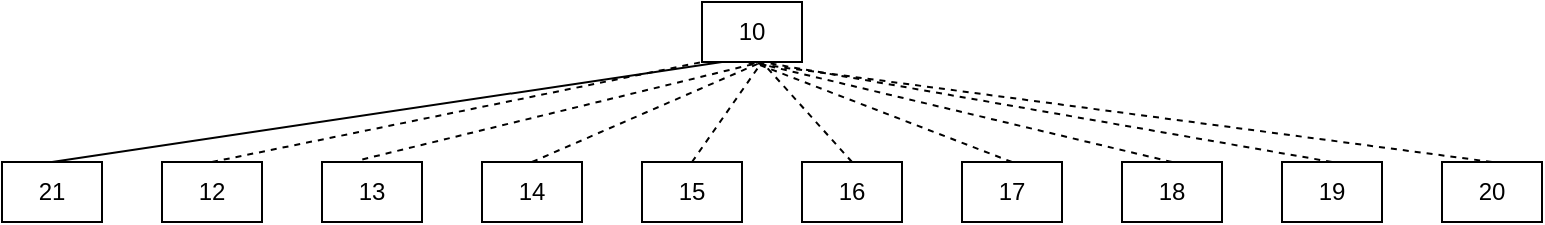 <mxfile version="27.1.6">
  <diagram name="Página-1" id="KWi3n0y2-UPZN67Sva7O">
    <mxGraphModel dx="1181" dy="1819" grid="1" gridSize="10" guides="1" tooltips="1" connect="1" arrows="1" fold="1" page="1" pageScale="1" pageWidth="827" pageHeight="1169" math="0" shadow="0">
      <root>
        <mxCell id="0" />
        <mxCell id="1" parent="0" />
        <mxCell id="Tw-45FJCrzLkkma6JlbT-1" value="10" style="rounded=0;whiteSpace=wrap;html=1;" vertex="1" parent="1">
          <mxGeometry x="370" y="-1160" width="50" height="30" as="geometry" />
        </mxCell>
        <mxCell id="Tw-45FJCrzLkkma6JlbT-2" value="21" style="rounded=0;whiteSpace=wrap;html=1;" vertex="1" parent="1">
          <mxGeometry x="20" y="-1080" width="50" height="30" as="geometry" />
        </mxCell>
        <mxCell id="Tw-45FJCrzLkkma6JlbT-3" value="12" style="rounded=0;whiteSpace=wrap;html=1;" vertex="1" parent="1">
          <mxGeometry x="100" y="-1080" width="50" height="30" as="geometry" />
        </mxCell>
        <mxCell id="Tw-45FJCrzLkkma6JlbT-4" value="13" style="rounded=0;whiteSpace=wrap;html=1;" vertex="1" parent="1">
          <mxGeometry x="180" y="-1080" width="50" height="30" as="geometry" />
        </mxCell>
        <mxCell id="Tw-45FJCrzLkkma6JlbT-5" value="14" style="rounded=0;whiteSpace=wrap;html=1;" vertex="1" parent="1">
          <mxGeometry x="260" y="-1080" width="50" height="30" as="geometry" />
        </mxCell>
        <mxCell id="Tw-45FJCrzLkkma6JlbT-6" value="15" style="rounded=0;whiteSpace=wrap;html=1;" vertex="1" parent="1">
          <mxGeometry x="340" y="-1080" width="50" height="30" as="geometry" />
        </mxCell>
        <mxCell id="Tw-45FJCrzLkkma6JlbT-7" value="16" style="rounded=0;whiteSpace=wrap;html=1;" vertex="1" parent="1">
          <mxGeometry x="420" y="-1080" width="50" height="30" as="geometry" />
        </mxCell>
        <mxCell id="Tw-45FJCrzLkkma6JlbT-8" value="17" style="rounded=0;whiteSpace=wrap;html=1;" vertex="1" parent="1">
          <mxGeometry x="500" y="-1080" width="50" height="30" as="geometry" />
        </mxCell>
        <mxCell id="Tw-45FJCrzLkkma6JlbT-9" value="18" style="rounded=0;whiteSpace=wrap;html=1;" vertex="1" parent="1">
          <mxGeometry x="580" y="-1080" width="50" height="30" as="geometry" />
        </mxCell>
        <mxCell id="Tw-45FJCrzLkkma6JlbT-10" value="19" style="rounded=0;whiteSpace=wrap;html=1;" vertex="1" parent="1">
          <mxGeometry x="660" y="-1080" width="50" height="30" as="geometry" />
        </mxCell>
        <mxCell id="Tw-45FJCrzLkkma6JlbT-11" value="20" style="rounded=0;whiteSpace=wrap;html=1;" vertex="1" parent="1">
          <mxGeometry x="740" y="-1080" width="50" height="30" as="geometry" />
        </mxCell>
        <mxCell id="Tw-45FJCrzLkkma6JlbT-12" value="" style="endArrow=none;html=1;rounded=0;exitX=0.5;exitY=0;exitDx=0;exitDy=0;" edge="1" parent="1" source="Tw-45FJCrzLkkma6JlbT-2">
          <mxGeometry width="50" height="50" relative="1" as="geometry">
            <mxPoint x="330" y="-1080" as="sourcePoint" />
            <mxPoint x="380" y="-1130" as="targetPoint" />
          </mxGeometry>
        </mxCell>
        <mxCell id="Tw-45FJCrzLkkma6JlbT-14" value="" style="endArrow=none;dashed=1;html=1;rounded=0;exitX=0.5;exitY=0;exitDx=0;exitDy=0;" edge="1" parent="1" source="Tw-45FJCrzLkkma6JlbT-3">
          <mxGeometry width="50" height="50" relative="1" as="geometry">
            <mxPoint x="320" y="-1080" as="sourcePoint" />
            <mxPoint x="370" y="-1130" as="targetPoint" />
          </mxGeometry>
        </mxCell>
        <mxCell id="Tw-45FJCrzLkkma6JlbT-16" value="" style="endArrow=none;dashed=1;html=1;rounded=0;exitX=0.5;exitY=0;exitDx=0;exitDy=0;" edge="1" parent="1" source="Tw-45FJCrzLkkma6JlbT-6">
          <mxGeometry width="50" height="50" relative="1" as="geometry">
            <mxPoint x="350" y="-1080" as="sourcePoint" />
            <mxPoint x="400" y="-1130" as="targetPoint" />
          </mxGeometry>
        </mxCell>
        <mxCell id="Tw-45FJCrzLkkma6JlbT-17" value="" style="endArrow=none;dashed=1;html=1;rounded=0;exitX=0.5;exitY=0;exitDx=0;exitDy=0;" edge="1" parent="1" source="Tw-45FJCrzLkkma6JlbT-7">
          <mxGeometry width="50" height="50" relative="1" as="geometry">
            <mxPoint x="350" y="-1080" as="sourcePoint" />
            <mxPoint x="400" y="-1130" as="targetPoint" />
          </mxGeometry>
        </mxCell>
        <mxCell id="Tw-45FJCrzLkkma6JlbT-18" value="" style="endArrow=none;dashed=1;html=1;rounded=0;entryX=0.5;entryY=1;entryDx=0;entryDy=0;exitX=0.5;exitY=0;exitDx=0;exitDy=0;" edge="1" parent="1" source="Tw-45FJCrzLkkma6JlbT-8" target="Tw-45FJCrzLkkma6JlbT-1">
          <mxGeometry width="50" height="50" relative="1" as="geometry">
            <mxPoint x="520" y="-1090" as="sourcePoint" />
            <mxPoint x="570" y="-1140" as="targetPoint" />
          </mxGeometry>
        </mxCell>
        <mxCell id="Tw-45FJCrzLkkma6JlbT-19" value="" style="endArrow=none;dashed=1;html=1;rounded=0;entryX=0.5;entryY=1;entryDx=0;entryDy=0;exitX=0.5;exitY=0;exitDx=0;exitDy=0;" edge="1" parent="1" source="Tw-45FJCrzLkkma6JlbT-9" target="Tw-45FJCrzLkkma6JlbT-1">
          <mxGeometry width="50" height="50" relative="1" as="geometry">
            <mxPoint x="570" y="-880" as="sourcePoint" />
            <mxPoint x="620" y="-930" as="targetPoint" />
          </mxGeometry>
        </mxCell>
        <mxCell id="Tw-45FJCrzLkkma6JlbT-20" value="" style="endArrow=none;dashed=1;html=1;rounded=0;exitX=0.5;exitY=0;exitDx=0;exitDy=0;" edge="1" parent="1" source="Tw-45FJCrzLkkma6JlbT-11">
          <mxGeometry width="50" height="50" relative="1" as="geometry">
            <mxPoint x="340" y="-1080" as="sourcePoint" />
            <mxPoint x="390" y="-1130" as="targetPoint" />
          </mxGeometry>
        </mxCell>
        <mxCell id="Tw-45FJCrzLkkma6JlbT-21" value="" style="endArrow=none;dashed=1;html=1;rounded=0;exitX=0.5;exitY=0;exitDx=0;exitDy=0;" edge="1" parent="1" source="Tw-45FJCrzLkkma6JlbT-10">
          <mxGeometry width="50" height="50" relative="1" as="geometry">
            <mxPoint x="350" y="-1080" as="sourcePoint" />
            <mxPoint x="400" y="-1130" as="targetPoint" />
          </mxGeometry>
        </mxCell>
        <mxCell id="Tw-45FJCrzLkkma6JlbT-22" value="" style="endArrow=none;dashed=1;html=1;rounded=0;exitX=0.403;exitY=-0.043;exitDx=0;exitDy=0;exitPerimeter=0;" edge="1" parent="1" source="Tw-45FJCrzLkkma6JlbT-4">
          <mxGeometry width="50" height="50" relative="1" as="geometry">
            <mxPoint x="350" y="-1080" as="sourcePoint" />
            <mxPoint x="400" y="-1130" as="targetPoint" />
          </mxGeometry>
        </mxCell>
        <mxCell id="Tw-45FJCrzLkkma6JlbT-23" value="" style="endArrow=none;dashed=1;html=1;rounded=0;exitX=0.5;exitY=0;exitDx=0;exitDy=0;" edge="1" parent="1" source="Tw-45FJCrzLkkma6JlbT-5">
          <mxGeometry width="50" height="50" relative="1" as="geometry">
            <mxPoint x="350" y="-1080" as="sourcePoint" />
            <mxPoint x="400" y="-1130" as="targetPoint" />
          </mxGeometry>
        </mxCell>
      </root>
    </mxGraphModel>
  </diagram>
</mxfile>
